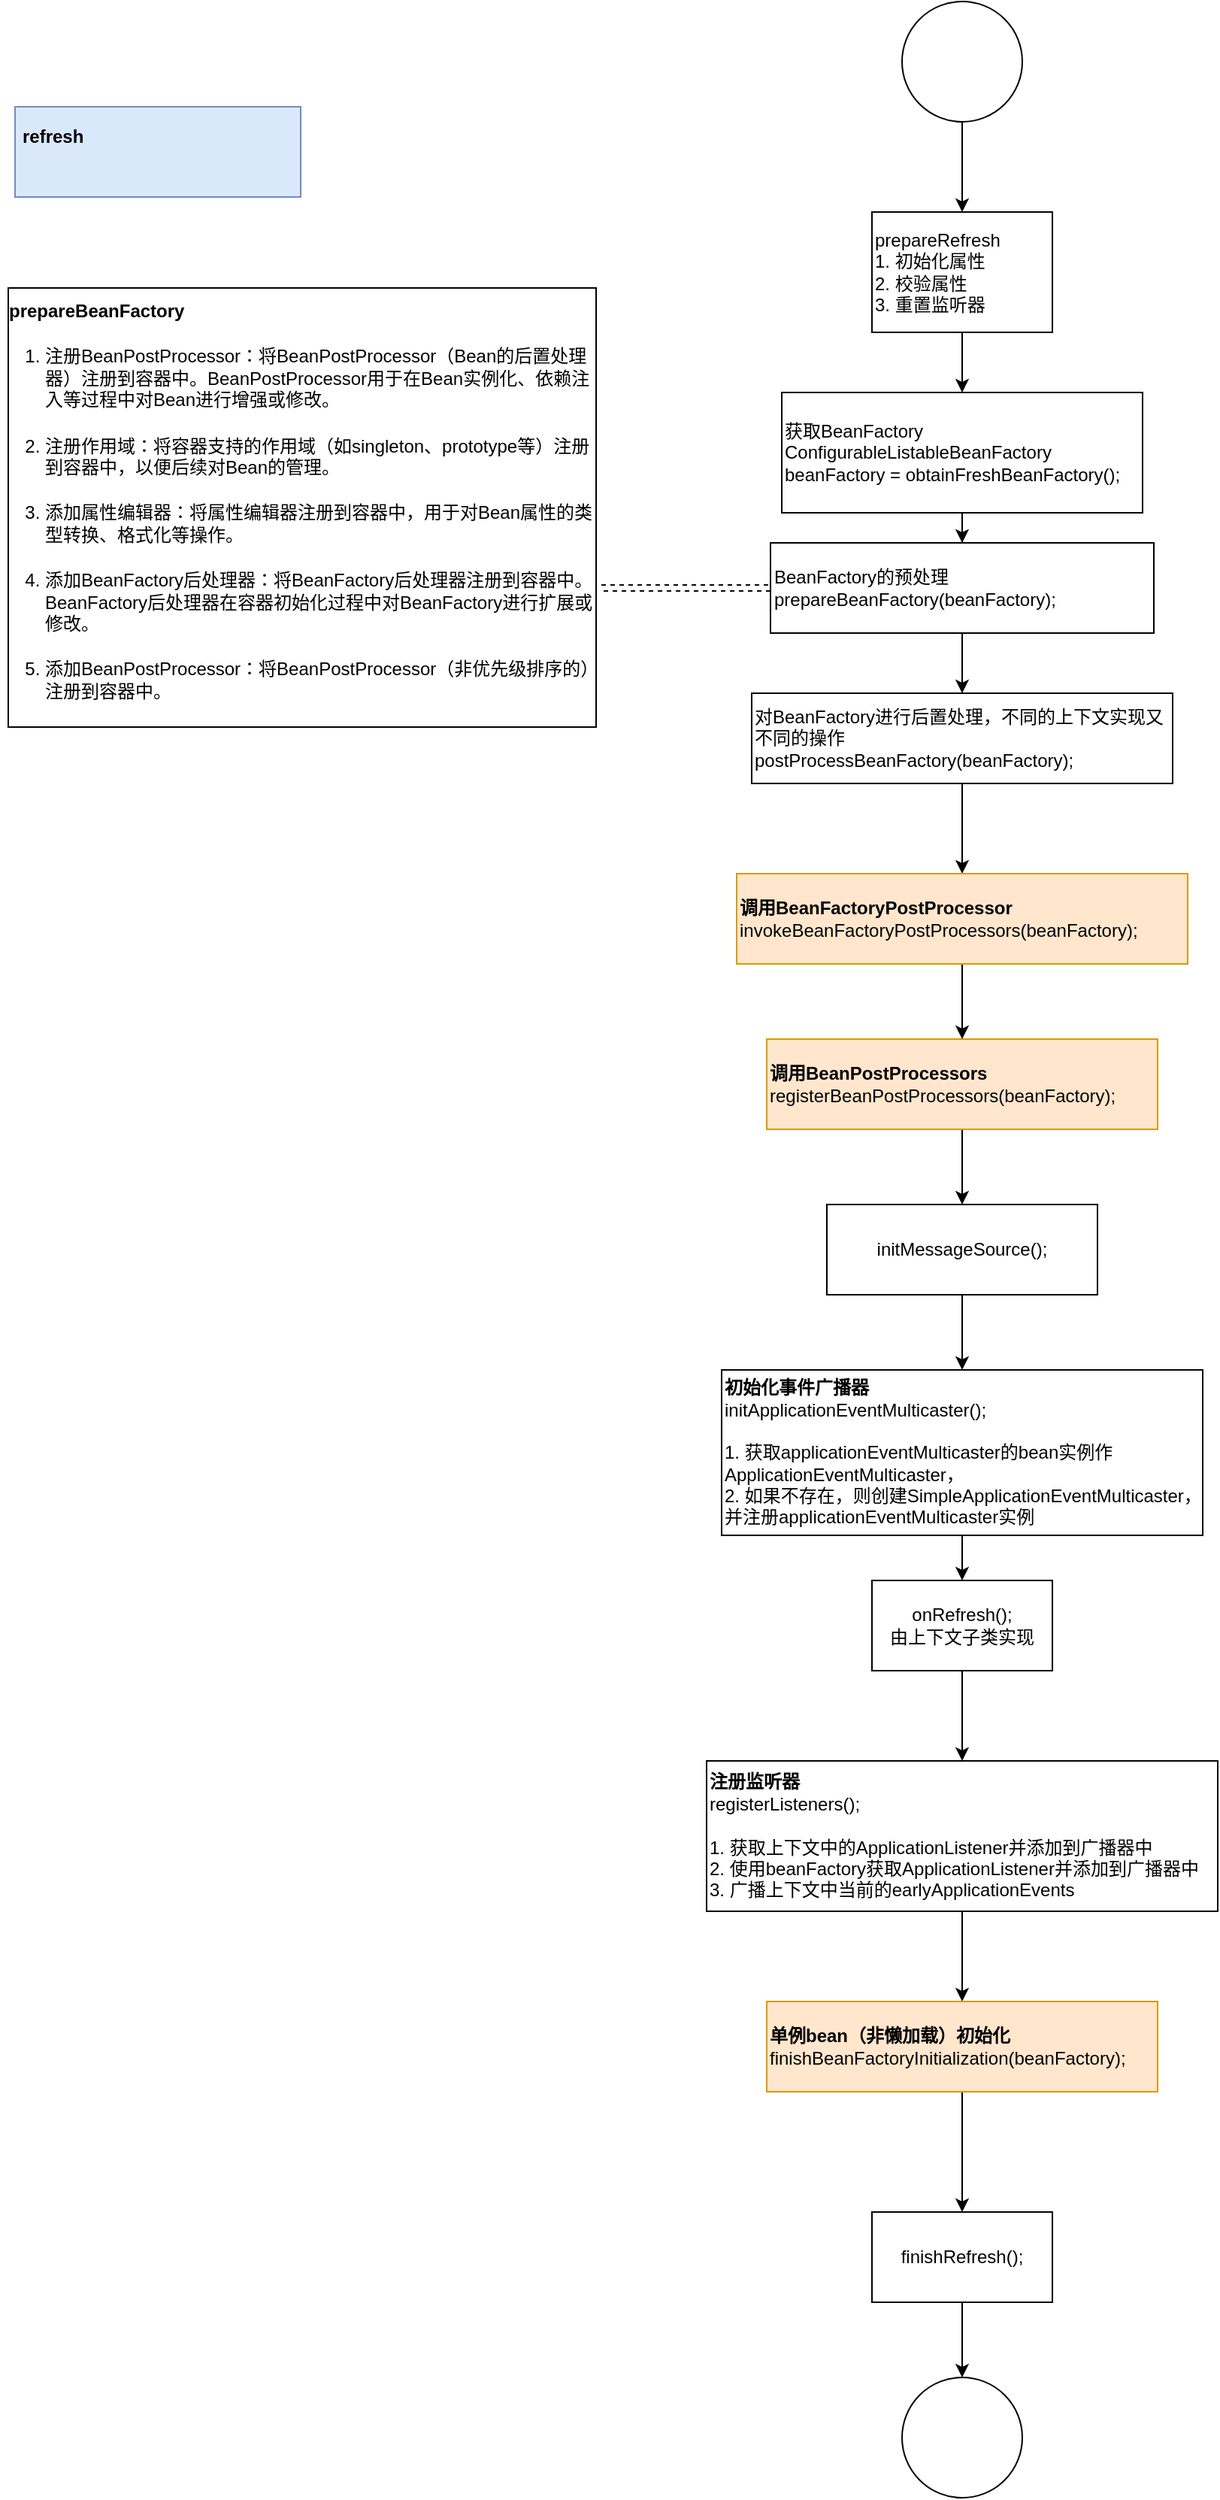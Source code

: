 <mxfile version="21.6.8" type="device" pages="4">
  <diagram name="refresh" id="2YBvvXClWsGukQMizWep">
    <mxGraphModel dx="1936" dy="1835" grid="1" gridSize="10" guides="1" tooltips="1" connect="1" arrows="1" fold="1" page="1" pageScale="1" pageWidth="850" pageHeight="1100" math="0" shadow="0">
      <root>
        <mxCell id="0" />
        <mxCell id="1" parent="0" />
        <mxCell id="5Fl0ixXMnf6xuumgKx5X-5" value="" style="edgeStyle=orthogonalEdgeStyle;rounded=0;orthogonalLoop=1;jettySize=auto;exitX=0.5;exitY=1;exitDx=0;exitDy=0;entryX=0.5;entryY=0;entryDx=0;entryDy=0;align=center;verticalAlign=middle;labelBorderColor=none;horizontal=1;html=1;fontStyle=0;fontSize=12;fontFamily=Helvetica;" parent="1" source="5Fl0ixXMnf6xuumgKx5X-1" target="5Fl0ixXMnf6xuumgKx5X-4" edge="1">
          <mxGeometry relative="1" as="geometry" />
        </mxCell>
        <mxCell id="5Fl0ixXMnf6xuumgKx5X-1" value="prepareRefresh&lt;br style=&quot;font-size: 12px;&quot;&gt;1. 初始化属性&lt;br style=&quot;border-color: var(--border-color); font-size: 12px;&quot;&gt;&lt;span style=&quot;border-color: var(--border-color); font-size: 12px;&quot;&gt;2. 校验属性&lt;/span&gt;&lt;br style=&quot;border-color: var(--border-color); font-size: 12px;&quot;&gt;&lt;span style=&quot;border-color: var(--border-color); font-size: 12px;&quot;&gt;3. 重置监听器&lt;/span&gt;" style="rounded=0;align=left;verticalAlign=middle;labelBorderColor=none;whiteSpace=wrap;horizontal=1;html=1;fontStyle=0;fontSize=12;fontFamily=Helvetica;" parent="1" vertex="1">
          <mxGeometry x="140" y="90" width="120" height="80" as="geometry" />
        </mxCell>
        <mxCell id="5Fl0ixXMnf6xuumgKx5X-2" value="refresh" style="text;strokeColor=#6c8ebf;fillColor=#dae8fc;spacing=5;spacingTop=-20;overflow=hidden;rounded=0;align=left;verticalAlign=middle;labelBorderColor=none;whiteSpace=wrap;horizontal=1;html=1;fontStyle=1;fontSize=12;fontFamily=Helvetica;" parent="1" vertex="1">
          <mxGeometry x="-430" y="20" width="190" height="60" as="geometry" />
        </mxCell>
        <mxCell id="5Fl0ixXMnf6xuumgKx5X-7" value="" style="edgeStyle=orthogonalEdgeStyle;rounded=0;orthogonalLoop=1;jettySize=auto;align=center;verticalAlign=middle;labelBorderColor=none;horizontal=1;html=1;fontStyle=0;fontSize=12;fontFamily=Helvetica;" parent="1" source="5Fl0ixXMnf6xuumgKx5X-4" target="5Fl0ixXMnf6xuumgKx5X-6" edge="1">
          <mxGeometry relative="1" as="geometry" />
        </mxCell>
        <mxCell id="5Fl0ixXMnf6xuumgKx5X-4" value="&lt;div style=&quot;font-size: 12px;&quot;&gt;&lt;span style=&quot;background-color: initial; font-size: 12px;&quot;&gt;获取BeanFactory&lt;/span&gt;&lt;/div&gt;ConfigurableListableBeanFactory beanFactory = obtainFreshBeanFactory();" style="rounded=0;align=left;verticalAlign=middle;labelBorderColor=none;whiteSpace=wrap;horizontal=1;html=1;fontStyle=0;fontSize=12;fontFamily=Helvetica;" parent="1" vertex="1">
          <mxGeometry x="80" y="210" width="240" height="80" as="geometry" />
        </mxCell>
        <mxCell id="5Fl0ixXMnf6xuumgKx5X-11" value="" style="edgeStyle=orthogonalEdgeStyle;rounded=0;orthogonalLoop=1;jettySize=auto;align=center;verticalAlign=middle;labelBorderColor=none;horizontal=1;html=1;fontStyle=0;fontSize=12;fontFamily=Helvetica;" parent="1" source="5Fl0ixXMnf6xuumgKx5X-6" target="5Fl0ixXMnf6xuumgKx5X-10" edge="1">
          <mxGeometry relative="1" as="geometry" />
        </mxCell>
        <mxCell id="5Fl0ixXMnf6xuumgKx5X-6" value="BeanFactory的预处理&lt;br style=&quot;font-size: 12px;&quot;&gt;prepareBeanFactory(beanFactory);" style="rounded=0;align=left;verticalAlign=middle;labelBorderColor=none;whiteSpace=wrap;horizontal=1;html=1;fontStyle=0;fontSize=12;fontFamily=Helvetica;" parent="1" vertex="1">
          <mxGeometry x="72.5" y="310" width="255" height="60" as="geometry" />
        </mxCell>
        <mxCell id="5Fl0ixXMnf6xuumgKx5X-13" value="" style="edgeStyle=orthogonalEdgeStyle;rounded=0;orthogonalLoop=1;jettySize=auto;align=center;verticalAlign=middle;labelBorderColor=none;horizontal=1;html=1;fontStyle=0;fontSize=12;entryX=0.5;entryY=0;entryDx=0;entryDy=0;fontFamily=Helvetica;" parent="1" source="5Fl0ixXMnf6xuumgKx5X-10" target="5Fl0ixXMnf6xuumgKx5X-65" edge="1">
          <mxGeometry relative="1" as="geometry">
            <mxPoint x="300" y="520" as="targetPoint" />
          </mxGeometry>
        </mxCell>
        <mxCell id="5Fl0ixXMnf6xuumgKx5X-10" value="对BeanFactory进行后置处理，不同的上下文实现又不同的操作&lt;br style=&quot;font-size: 12px;&quot;&gt;postProcessBeanFactory(beanFactory);" style="rounded=0;align=left;verticalAlign=middle;labelBorderColor=none;whiteSpace=wrap;horizontal=1;html=1;fontStyle=0;fontSize=12;fontFamily=Helvetica;" parent="1" vertex="1">
          <mxGeometry x="60" y="410" width="280" height="60" as="geometry" />
        </mxCell>
        <mxCell id="5Fl0ixXMnf6xuumgKx5X-19" value="" style="edgeStyle=orthogonalEdgeStyle;rounded=0;orthogonalLoop=1;jettySize=auto;align=center;verticalAlign=middle;labelBorderColor=none;horizontal=1;html=1;fontStyle=0;fontSize=12;fontFamily=Helvetica;" parent="1" source="5Fl0ixXMnf6xuumgKx5X-16" target="5Fl0ixXMnf6xuumgKx5X-18" edge="1">
          <mxGeometry relative="1" as="geometry" />
        </mxCell>
        <mxCell id="5Fl0ixXMnf6xuumgKx5X-16" value="initMessageSource();" style="rounded=0;align=center;verticalAlign=middle;labelBorderColor=none;whiteSpace=wrap;horizontal=1;html=1;fontStyle=0;fontSize=12;fontFamily=Helvetica;" parent="1" vertex="1">
          <mxGeometry x="110" y="750" width="180" height="60" as="geometry" />
        </mxCell>
        <mxCell id="5Fl0ixXMnf6xuumgKx5X-21" value="" style="edgeStyle=orthogonalEdgeStyle;rounded=0;orthogonalLoop=1;jettySize=auto;align=center;verticalAlign=middle;labelBorderColor=none;horizontal=1;html=1;fontStyle=0;fontSize=12;fontFamily=Helvetica;" parent="1" source="5Fl0ixXMnf6xuumgKx5X-18" target="5Fl0ixXMnf6xuumgKx5X-20" edge="1">
          <mxGeometry relative="1" as="geometry" />
        </mxCell>
        <mxCell id="5Fl0ixXMnf6xuumgKx5X-18" value="&lt;b&gt;初始化事件广播器&lt;br&gt;&lt;/b&gt;initApplicationEventMulticaster();&lt;br&gt;&lt;br&gt;1. 获取applicationEventMulticaster的bean实例作ApplicationEventMulticaster，&lt;br&gt;2. 如果不存在，则创建SimpleApplicationEventMulticaster，并注册applicationEventMulticaster实例" style="rounded=0;align=left;verticalAlign=middle;labelBorderColor=none;whiteSpace=wrap;horizontal=1;html=1;fontStyle=0;fontSize=12;fontFamily=Helvetica;" parent="1" vertex="1">
          <mxGeometry x="40" y="860" width="320" height="110" as="geometry" />
        </mxCell>
        <mxCell id="5Fl0ixXMnf6xuumgKx5X-23" value="" style="edgeStyle=orthogonalEdgeStyle;rounded=0;orthogonalLoop=1;jettySize=auto;align=center;verticalAlign=middle;labelBorderColor=none;horizontal=1;html=1;fontStyle=0;fontSize=12;fontFamily=Helvetica;" parent="1" source="5Fl0ixXMnf6xuumgKx5X-20" target="5Fl0ixXMnf6xuumgKx5X-22" edge="1">
          <mxGeometry relative="1" as="geometry" />
        </mxCell>
        <mxCell id="5Fl0ixXMnf6xuumgKx5X-20" value="onRefresh();&lt;br&gt;由上下文子类实现" style="rounded=0;align=center;verticalAlign=middle;labelBorderColor=none;whiteSpace=wrap;horizontal=1;html=1;fontStyle=0;fontSize=12;fontFamily=Helvetica;" parent="1" vertex="1">
          <mxGeometry x="140" y="1000" width="120" height="60" as="geometry" />
        </mxCell>
        <mxCell id="5Fl0ixXMnf6xuumgKx5X-25" value="" style="edgeStyle=orthogonalEdgeStyle;rounded=0;orthogonalLoop=1;jettySize=auto;align=center;verticalAlign=middle;labelBorderColor=none;horizontal=1;html=1;fontStyle=0;fontSize=12;fontFamily=Helvetica;" parent="1" source="5Fl0ixXMnf6xuumgKx5X-22" target="5Fl0ixXMnf6xuumgKx5X-24" edge="1">
          <mxGeometry relative="1" as="geometry" />
        </mxCell>
        <mxCell id="5Fl0ixXMnf6xuumgKx5X-22" value="&lt;b&gt;注册监听器&lt;br&gt;&lt;/b&gt;registerListeners();&lt;br&gt;&lt;br&gt;1. 获取上下文中的ApplicationListener并添加到广播器中&lt;br&gt;2. 使用beanFactory获取ApplicationListener并添加到广播器中&lt;br&gt;3. 广播上下文中当前的earlyApplicationEvents" style="rounded=0;align=left;verticalAlign=middle;labelBorderColor=none;whiteSpace=wrap;horizontal=1;html=1;fontStyle=0;fontSize=12;fontFamily=Helvetica;" parent="1" vertex="1">
          <mxGeometry x="30" y="1120" width="340" height="100" as="geometry" />
        </mxCell>
        <mxCell id="5Fl0ixXMnf6xuumgKx5X-27" value="" style="edgeStyle=orthogonalEdgeStyle;rounded=0;orthogonalLoop=1;jettySize=auto;align=center;verticalAlign=middle;labelBorderColor=none;horizontal=1;html=1;fontStyle=0;fontSize=12;fontFamily=Helvetica;" parent="1" source="5Fl0ixXMnf6xuumgKx5X-24" target="5Fl0ixXMnf6xuumgKx5X-26" edge="1">
          <mxGeometry relative="1" as="geometry" />
        </mxCell>
        <mxCell id="5Fl0ixXMnf6xuumgKx5X-24" value="&lt;b&gt;单例bean&lt;/b&gt;&lt;b style=&quot;border-color: var(--border-color);&quot;&gt;（非懒加载）&lt;/b&gt;&lt;b&gt;初始化&lt;/b&gt;&lt;br&gt;finishBeanFactoryInitialization(beanFactory);" style="rounded=0;align=left;verticalAlign=middle;labelBorderColor=none;whiteSpace=wrap;horizontal=1;html=1;fontStyle=0;fontSize=12;fontFamily=Helvetica;fillColor=#ffe6cc;strokeColor=#d79b00;" parent="1" vertex="1">
          <mxGeometry x="70" y="1280" width="260" height="60" as="geometry" />
        </mxCell>
        <mxCell id="szkKYnLJ9XMZpb7VB9a0-4" style="edgeStyle=orthogonalEdgeStyle;rounded=0;orthogonalLoop=1;jettySize=auto;html=1;exitX=0.5;exitY=1;exitDx=0;exitDy=0;entryX=0.5;entryY=0;entryDx=0;entryDy=0;" parent="1" source="5Fl0ixXMnf6xuumgKx5X-26" target="szkKYnLJ9XMZpb7VB9a0-3" edge="1">
          <mxGeometry relative="1" as="geometry" />
        </mxCell>
        <mxCell id="5Fl0ixXMnf6xuumgKx5X-26" value="finishRefresh();" style="rounded=0;align=center;verticalAlign=middle;labelBorderColor=none;whiteSpace=wrap;horizontal=1;html=1;fontStyle=0;fontSize=12;fontFamily=Helvetica;" parent="1" vertex="1">
          <mxGeometry x="140" y="1420" width="120" height="60" as="geometry" />
        </mxCell>
        <mxCell id="5Fl0ixXMnf6xuumgKx5X-39" style="edgeStyle=orthogonalEdgeStyle;rounded=0;orthogonalLoop=1;jettySize=auto;html=1;entryX=0;entryY=0.5;entryDx=0;entryDy=0;shape=link;dashed=1;fontFamily=Helvetica;fontSize=12;" parent="1" source="5Fl0ixXMnf6xuumgKx5X-38" target="5Fl0ixXMnf6xuumgKx5X-6" edge="1">
          <mxGeometry relative="1" as="geometry" />
        </mxCell>
        <mxCell id="5Fl0ixXMnf6xuumgKx5X-38" value="&lt;h1 style=&quot;font-size: 12px;&quot;&gt;prepareBeanFactory&lt;br style=&quot;font-size: 12px;&quot;&gt;&lt;/h1&gt;&lt;ol style=&quot;box-sizing: border-box; border-width: 0px; border-style: solid; border-color: rgb(229, 231, 235); --tw-border-spacing-x: 0; --tw-border-spacing-y: 0; --tw-translate-x: 0; --tw-translate-y: 0; --tw-rotate: 0; --tw-skew-x: 0; --tw-skew-y: 0; --tw-scale-x: 1; --tw-scale-y: 1; --tw-pan-x: ; --tw-pan-y: ; --tw-pinch-zoom: ; --tw-scroll-snap-strictness: proximity; --tw-gradient-from-position: ; --tw-gradient-via-position: ; --tw-gradient-to-position: ; --tw-ordinal: ; --tw-slashed-zero: ; --tw-numeric-figure: ; --tw-numeric-spacing: ; --tw-numeric-fraction: ; --tw-ring-inset: ; --tw-ring-offset-width: 0px; --tw-ring-offset-color: #fff; --tw-ring-color: rgb(59 130 246 / .5); --tw-ring-offset-shadow: 0 0 #0000; --tw-ring-shadow: 0 0 #0000; --tw-shadow: 0 0 #0000; --tw-shadow-colored: 0 0 #0000; --tw-blur: ; --tw-brightness: ; --tw-contrast: ; --tw-grayscale: ; --tw-hue-rotate: ; --tw-invert: ; --tw-saturate: ; --tw-sepia: ; --tw-drop-shadow: ; --tw-backdrop-blur: ; --tw-backdrop-brightness: ; --tw-backdrop-contrast: ; --tw-backdrop-grayscale: ; --tw-backdrop-hue-rotate: ; --tw-backdrop-invert: ; --tw-backdrop-opacity: ; --tw-backdrop-saturate: ; --tw-backdrop-sepia: ; list-style-position: initial; list-style-image: initial; margin: 0px 0px 16px; padding: 0px 0px 0px 2em; font-size: 12px;&quot;&gt;&lt;li style=&quot;box-sizing: border-box; border-width: 0px; border-style: solid; border-color: rgb(229, 231, 235); --tw-border-spacing-x: 0; --tw-border-spacing-y: 0; --tw-translate-x: 0; --tw-translate-y: 0; --tw-rotate: 0; --tw-skew-x: 0; --tw-skew-y: 0; --tw-scale-x: 1; --tw-scale-y: 1; --tw-pan-x: ; --tw-pan-y: ; --tw-pinch-zoom: ; --tw-scroll-snap-strictness: proximity; --tw-gradient-from-position: ; --tw-gradient-via-position: ; --tw-gradient-to-position: ; --tw-ordinal: ; --tw-slashed-zero: ; --tw-numeric-figure: ; --tw-numeric-spacing: ; --tw-numeric-fraction: ; --tw-ring-inset: ; --tw-ring-offset-width: 0px; --tw-ring-offset-color: #fff; --tw-ring-color: rgb(59 130 246 / .5); --tw-ring-offset-shadow: 0 0 #0000; --tw-ring-shadow: 0 0 #0000; --tw-shadow: 0 0 #0000; --tw-shadow-colored: 0 0 #0000; --tw-blur: ; --tw-brightness: ; --tw-contrast: ; --tw-grayscale: ; --tw-hue-rotate: ; --tw-invert: ; --tw-saturate: ; --tw-sepia: ; --tw-drop-shadow: ; --tw-backdrop-blur: ; --tw-backdrop-brightness: ; --tw-backdrop-contrast: ; --tw-backdrop-grayscale: ; --tw-backdrop-hue-rotate: ; --tw-backdrop-invert: ; --tw-backdrop-opacity: ; --tw-backdrop-saturate: ; --tw-backdrop-sepia: ; font-size: 12px;&quot;&gt;&lt;p style=&quot;box-sizing: border-box; border-width: 0px; border-style: solid; border-color: rgb(229, 231, 235); --tw-border-spacing-x: 0; --tw-border-spacing-y: 0; --tw-translate-x: 0; --tw-translate-y: 0; --tw-rotate: 0; --tw-skew-x: 0; --tw-skew-y: 0; --tw-scale-x: 1; --tw-scale-y: 1; --tw-pan-x: ; --tw-pan-y: ; --tw-pinch-zoom: ; --tw-scroll-snap-strictness: proximity; --tw-gradient-from-position: ; --tw-gradient-via-position: ; --tw-gradient-to-position: ; --tw-ordinal: ; --tw-slashed-zero: ; --tw-numeric-figure: ; --tw-numeric-spacing: ; --tw-numeric-fraction: ; --tw-ring-inset: ; --tw-ring-offset-width: 0px; --tw-ring-offset-color: #fff; --tw-ring-color: rgb(59 130 246 / .5); --tw-ring-offset-shadow: 0 0 #0000; --tw-ring-shadow: 0 0 #0000; --tw-shadow: 0 0 #0000; --tw-shadow-colored: 0 0 #0000; --tw-blur: ; --tw-brightness: ; --tw-contrast: ; --tw-grayscale: ; --tw-hue-rotate: ; --tw-invert: ; --tw-saturate: ; --tw-sepia: ; --tw-drop-shadow: ; --tw-backdrop-blur: ; --tw-backdrop-brightness: ; --tw-backdrop-contrast: ; --tw-backdrop-grayscale: ; --tw-backdrop-hue-rotate: ; --tw-backdrop-invert: ; --tw-backdrop-opacity: ; --tw-backdrop-saturate: ; --tw-backdrop-sepia: ; margin: 16px 0px; font-size: 12px;&quot;&gt;注册BeanPostProcessor：将BeanPostProcessor（Bean的后置处理器）注册到容器中。BeanPostProcessor用于在Bean实例化、依赖注入等过程中对Bean进行增强或修改。&lt;/p&gt;&lt;/li&gt;&lt;li style=&quot;box-sizing: border-box; border-width: 0px; border-style: solid; border-color: rgb(229, 231, 235); --tw-border-spacing-x: 0; --tw-border-spacing-y: 0; --tw-translate-x: 0; --tw-translate-y: 0; --tw-rotate: 0; --tw-skew-x: 0; --tw-skew-y: 0; --tw-scale-x: 1; --tw-scale-y: 1; --tw-pan-x: ; --tw-pan-y: ; --tw-pinch-zoom: ; --tw-scroll-snap-strictness: proximity; --tw-gradient-from-position: ; --tw-gradient-via-position: ; --tw-gradient-to-position: ; --tw-ordinal: ; --tw-slashed-zero: ; --tw-numeric-figure: ; --tw-numeric-spacing: ; --tw-numeric-fraction: ; --tw-ring-inset: ; --tw-ring-offset-width: 0px; --tw-ring-offset-color: #fff; --tw-ring-color: rgb(59 130 246 / .5); --tw-ring-offset-shadow: 0 0 #0000; --tw-ring-shadow: 0 0 #0000; --tw-shadow: 0 0 #0000; --tw-shadow-colored: 0 0 #0000; --tw-blur: ; --tw-brightness: ; --tw-contrast: ; --tw-grayscale: ; --tw-hue-rotate: ; --tw-invert: ; --tw-saturate: ; --tw-sepia: ; --tw-drop-shadow: ; --tw-backdrop-blur: ; --tw-backdrop-brightness: ; --tw-backdrop-contrast: ; --tw-backdrop-grayscale: ; --tw-backdrop-hue-rotate: ; --tw-backdrop-invert: ; --tw-backdrop-opacity: ; --tw-backdrop-saturate: ; --tw-backdrop-sepia: ; margin-top: 0.25em; font-size: 12px;&quot;&gt;&lt;p style=&quot;box-sizing: border-box; border-width: 0px; border-style: solid; border-color: rgb(229, 231, 235); --tw-border-spacing-x: 0; --tw-border-spacing-y: 0; --tw-translate-x: 0; --tw-translate-y: 0; --tw-rotate: 0; --tw-skew-x: 0; --tw-skew-y: 0; --tw-scale-x: 1; --tw-scale-y: 1; --tw-pan-x: ; --tw-pan-y: ; --tw-pinch-zoom: ; --tw-scroll-snap-strictness: proximity; --tw-gradient-from-position: ; --tw-gradient-via-position: ; --tw-gradient-to-position: ; --tw-ordinal: ; --tw-slashed-zero: ; --tw-numeric-figure: ; --tw-numeric-spacing: ; --tw-numeric-fraction: ; --tw-ring-inset: ; --tw-ring-offset-width: 0px; --tw-ring-offset-color: #fff; --tw-ring-color: rgb(59 130 246 / .5); --tw-ring-offset-shadow: 0 0 #0000; --tw-ring-shadow: 0 0 #0000; --tw-shadow: 0 0 #0000; --tw-shadow-colored: 0 0 #0000; --tw-blur: ; --tw-brightness: ; --tw-contrast: ; --tw-grayscale: ; --tw-hue-rotate: ; --tw-invert: ; --tw-saturate: ; --tw-sepia: ; --tw-drop-shadow: ; --tw-backdrop-blur: ; --tw-backdrop-brightness: ; --tw-backdrop-contrast: ; --tw-backdrop-grayscale: ; --tw-backdrop-hue-rotate: ; --tw-backdrop-invert: ; --tw-backdrop-opacity: ; --tw-backdrop-saturate: ; --tw-backdrop-sepia: ; margin: 16px 0px; font-size: 12px;&quot;&gt;注册作用域：将容器支持的作用域（如singleton、prototype等）注册到容器中，以便后续对Bean的管理。&lt;/p&gt;&lt;/li&gt;&lt;li style=&quot;box-sizing: border-box; border-width: 0px; border-style: solid; border-color: rgb(229, 231, 235); --tw-border-spacing-x: 0; --tw-border-spacing-y: 0; --tw-translate-x: 0; --tw-translate-y: 0; --tw-rotate: 0; --tw-skew-x: 0; --tw-skew-y: 0; --tw-scale-x: 1; --tw-scale-y: 1; --tw-pan-x: ; --tw-pan-y: ; --tw-pinch-zoom: ; --tw-scroll-snap-strictness: proximity; --tw-gradient-from-position: ; --tw-gradient-via-position: ; --tw-gradient-to-position: ; --tw-ordinal: ; --tw-slashed-zero: ; --tw-numeric-figure: ; --tw-numeric-spacing: ; --tw-numeric-fraction: ; --tw-ring-inset: ; --tw-ring-offset-width: 0px; --tw-ring-offset-color: #fff; --tw-ring-color: rgb(59 130 246 / .5); --tw-ring-offset-shadow: 0 0 #0000; --tw-ring-shadow: 0 0 #0000; --tw-shadow: 0 0 #0000; --tw-shadow-colored: 0 0 #0000; --tw-blur: ; --tw-brightness: ; --tw-contrast: ; --tw-grayscale: ; --tw-hue-rotate: ; --tw-invert: ; --tw-saturate: ; --tw-sepia: ; --tw-drop-shadow: ; --tw-backdrop-blur: ; --tw-backdrop-brightness: ; --tw-backdrop-contrast: ; --tw-backdrop-grayscale: ; --tw-backdrop-hue-rotate: ; --tw-backdrop-invert: ; --tw-backdrop-opacity: ; --tw-backdrop-saturate: ; --tw-backdrop-sepia: ; margin-top: 0.25em; font-size: 12px;&quot;&gt;&lt;p style=&quot;box-sizing: border-box; border-width: 0px; border-style: solid; border-color: rgb(229, 231, 235); --tw-border-spacing-x: 0; --tw-border-spacing-y: 0; --tw-translate-x: 0; --tw-translate-y: 0; --tw-rotate: 0; --tw-skew-x: 0; --tw-skew-y: 0; --tw-scale-x: 1; --tw-scale-y: 1; --tw-pan-x: ; --tw-pan-y: ; --tw-pinch-zoom: ; --tw-scroll-snap-strictness: proximity; --tw-gradient-from-position: ; --tw-gradient-via-position: ; --tw-gradient-to-position: ; --tw-ordinal: ; --tw-slashed-zero: ; --tw-numeric-figure: ; --tw-numeric-spacing: ; --tw-numeric-fraction: ; --tw-ring-inset: ; --tw-ring-offset-width: 0px; --tw-ring-offset-color: #fff; --tw-ring-color: rgb(59 130 246 / .5); --tw-ring-offset-shadow: 0 0 #0000; --tw-ring-shadow: 0 0 #0000; --tw-shadow: 0 0 #0000; --tw-shadow-colored: 0 0 #0000; --tw-blur: ; --tw-brightness: ; --tw-contrast: ; --tw-grayscale: ; --tw-hue-rotate: ; --tw-invert: ; --tw-saturate: ; --tw-sepia: ; --tw-drop-shadow: ; --tw-backdrop-blur: ; --tw-backdrop-brightness: ; --tw-backdrop-contrast: ; --tw-backdrop-grayscale: ; --tw-backdrop-hue-rotate: ; --tw-backdrop-invert: ; --tw-backdrop-opacity: ; --tw-backdrop-saturate: ; --tw-backdrop-sepia: ; margin: 16px 0px; font-size: 12px;&quot;&gt;添加属性编辑器：将属性编辑器注册到容器中，用于对Bean属性的类型转换、格式化等操作。&lt;/p&gt;&lt;/li&gt;&lt;li style=&quot;box-sizing: border-box; border-width: 0px; border-style: solid; border-color: rgb(229, 231, 235); --tw-border-spacing-x: 0; --tw-border-spacing-y: 0; --tw-translate-x: 0; --tw-translate-y: 0; --tw-rotate: 0; --tw-skew-x: 0; --tw-skew-y: 0; --tw-scale-x: 1; --tw-scale-y: 1; --tw-pan-x: ; --tw-pan-y: ; --tw-pinch-zoom: ; --tw-scroll-snap-strictness: proximity; --tw-gradient-from-position: ; --tw-gradient-via-position: ; --tw-gradient-to-position: ; --tw-ordinal: ; --tw-slashed-zero: ; --tw-numeric-figure: ; --tw-numeric-spacing: ; --tw-numeric-fraction: ; --tw-ring-inset: ; --tw-ring-offset-width: 0px; --tw-ring-offset-color: #fff; --tw-ring-color: rgb(59 130 246 / .5); --tw-ring-offset-shadow: 0 0 #0000; --tw-ring-shadow: 0 0 #0000; --tw-shadow: 0 0 #0000; --tw-shadow-colored: 0 0 #0000; --tw-blur: ; --tw-brightness: ; --tw-contrast: ; --tw-grayscale: ; --tw-hue-rotate: ; --tw-invert: ; --tw-saturate: ; --tw-sepia: ; --tw-drop-shadow: ; --tw-backdrop-blur: ; --tw-backdrop-brightness: ; --tw-backdrop-contrast: ; --tw-backdrop-grayscale: ; --tw-backdrop-hue-rotate: ; --tw-backdrop-invert: ; --tw-backdrop-opacity: ; --tw-backdrop-saturate: ; --tw-backdrop-sepia: ; margin-top: 0.25em; font-size: 12px;&quot;&gt;&lt;p style=&quot;box-sizing: border-box; border-width: 0px; border-style: solid; border-color: rgb(229, 231, 235); --tw-border-spacing-x: 0; --tw-border-spacing-y: 0; --tw-translate-x: 0; --tw-translate-y: 0; --tw-rotate: 0; --tw-skew-x: 0; --tw-skew-y: 0; --tw-scale-x: 1; --tw-scale-y: 1; --tw-pan-x: ; --tw-pan-y: ; --tw-pinch-zoom: ; --tw-scroll-snap-strictness: proximity; --tw-gradient-from-position: ; --tw-gradient-via-position: ; --tw-gradient-to-position: ; --tw-ordinal: ; --tw-slashed-zero: ; --tw-numeric-figure: ; --tw-numeric-spacing: ; --tw-numeric-fraction: ; --tw-ring-inset: ; --tw-ring-offset-width: 0px; --tw-ring-offset-color: #fff; --tw-ring-color: rgb(59 130 246 / .5); --tw-ring-offset-shadow: 0 0 #0000; --tw-ring-shadow: 0 0 #0000; --tw-shadow: 0 0 #0000; --tw-shadow-colored: 0 0 #0000; --tw-blur: ; --tw-brightness: ; --tw-contrast: ; --tw-grayscale: ; --tw-hue-rotate: ; --tw-invert: ; --tw-saturate: ; --tw-sepia: ; --tw-drop-shadow: ; --tw-backdrop-blur: ; --tw-backdrop-brightness: ; --tw-backdrop-contrast: ; --tw-backdrop-grayscale: ; --tw-backdrop-hue-rotate: ; --tw-backdrop-invert: ; --tw-backdrop-opacity: ; --tw-backdrop-saturate: ; --tw-backdrop-sepia: ; margin: 16px 0px; font-size: 12px;&quot;&gt;添加BeanFactory后处理器：将BeanFactory后处理器注册到容器中。BeanFactory后处理器在容器初始化过程中对BeanFactory进行扩展或修改。&lt;/p&gt;&lt;/li&gt;&lt;li style=&quot;box-sizing: border-box; border-width: 0px; border-style: solid; border-color: rgb(229, 231, 235); --tw-border-spacing-x: 0; --tw-border-spacing-y: 0; --tw-translate-x: 0; --tw-translate-y: 0; --tw-rotate: 0; --tw-skew-x: 0; --tw-skew-y: 0; --tw-scale-x: 1; --tw-scale-y: 1; --tw-pan-x: ; --tw-pan-y: ; --tw-pinch-zoom: ; --tw-scroll-snap-strictness: proximity; --tw-gradient-from-position: ; --tw-gradient-via-position: ; --tw-gradient-to-position: ; --tw-ordinal: ; --tw-slashed-zero: ; --tw-numeric-figure: ; --tw-numeric-spacing: ; --tw-numeric-fraction: ; --tw-ring-inset: ; --tw-ring-offset-width: 0px; --tw-ring-offset-color: #fff; --tw-ring-color: rgb(59 130 246 / .5); --tw-ring-offset-shadow: 0 0 #0000; --tw-ring-shadow: 0 0 #0000; --tw-shadow: 0 0 #0000; --tw-shadow-colored: 0 0 #0000; --tw-blur: ; --tw-brightness: ; --tw-contrast: ; --tw-grayscale: ; --tw-hue-rotate: ; --tw-invert: ; --tw-saturate: ; --tw-sepia: ; --tw-drop-shadow: ; --tw-backdrop-blur: ; --tw-backdrop-brightness: ; --tw-backdrop-contrast: ; --tw-backdrop-grayscale: ; --tw-backdrop-hue-rotate: ; --tw-backdrop-invert: ; --tw-backdrop-opacity: ; --tw-backdrop-saturate: ; --tw-backdrop-sepia: ; margin-top: 0.25em; font-size: 12px;&quot;&gt;&lt;p style=&quot;box-sizing: border-box; border-width: 0px; border-style: solid; border-color: rgb(229, 231, 235); --tw-border-spacing-x: 0; --tw-border-spacing-y: 0; --tw-translate-x: 0; --tw-translate-y: 0; --tw-rotate: 0; --tw-skew-x: 0; --tw-skew-y: 0; --tw-scale-x: 1; --tw-scale-y: 1; --tw-pan-x: ; --tw-pan-y: ; --tw-pinch-zoom: ; --tw-scroll-snap-strictness: proximity; --tw-gradient-from-position: ; --tw-gradient-via-position: ; --tw-gradient-to-position: ; --tw-ordinal: ; --tw-slashed-zero: ; --tw-numeric-figure: ; --tw-numeric-spacing: ; --tw-numeric-fraction: ; --tw-ring-inset: ; --tw-ring-offset-width: 0px; --tw-ring-offset-color: #fff; --tw-ring-color: rgb(59 130 246 / .5); --tw-ring-offset-shadow: 0 0 #0000; --tw-ring-shadow: 0 0 #0000; --tw-shadow: 0 0 #0000; --tw-shadow-colored: 0 0 #0000; --tw-blur: ; --tw-brightness: ; --tw-contrast: ; --tw-grayscale: ; --tw-hue-rotate: ; --tw-invert: ; --tw-saturate: ; --tw-sepia: ; --tw-drop-shadow: ; --tw-backdrop-blur: ; --tw-backdrop-brightness: ; --tw-backdrop-contrast: ; --tw-backdrop-grayscale: ; --tw-backdrop-hue-rotate: ; --tw-backdrop-invert: ; --tw-backdrop-opacity: ; --tw-backdrop-saturate: ; --tw-backdrop-sepia: ; margin: 16px 0px; font-size: 12px;&quot;&gt;添加BeanPostProcessor：将BeanPostProcessor（非优先级排序的）注册到容器中。&lt;/p&gt;&lt;/li&gt;&lt;/ol&gt;" style="text;html=1;strokeColor=none;fillColor=none;spacing=5;spacingTop=-20;whiteSpace=wrap;overflow=hidden;rounded=0;labelBorderColor=default;fontFamily=Helvetica;fontSize=12;" parent="1" vertex="1">
          <mxGeometry x="-440" y="150" width="400" height="380" as="geometry" />
        </mxCell>
        <mxCell id="n86ZE6HXSng_zqzrLjW--1" style="edgeStyle=orthogonalEdgeStyle;rounded=0;orthogonalLoop=1;jettySize=auto;html=1;exitX=0.5;exitY=1;exitDx=0;exitDy=0;entryX=0.5;entryY=0;entryDx=0;entryDy=0;fontFamily=Helvetica;fontSize=12;" parent="1" source="5Fl0ixXMnf6xuumgKx5X-54" target="5Fl0ixXMnf6xuumgKx5X-16" edge="1">
          <mxGeometry relative="1" as="geometry" />
        </mxCell>
        <mxCell id="5Fl0ixXMnf6xuumgKx5X-54" value="调用BeanPostProcessors&lt;br&gt;&lt;span style=&quot;font-weight: normal;&quot;&gt;registerBeanPostProcessors(beanFactory);&lt;/span&gt;" style="whiteSpace=wrap;html=1;align=left;fontStyle=1;startSize=40;fontFamily=Helvetica;fontSize=12;fillColor=#ffe6cc;strokeColor=#d79b00;" parent="1" vertex="1">
          <mxGeometry x="70" y="640" width="260" height="60" as="geometry" />
        </mxCell>
        <mxCell id="5Fl0ixXMnf6xuumgKx5X-66" style="edgeStyle=orthogonalEdgeStyle;rounded=0;orthogonalLoop=1;jettySize=auto;html=1;exitX=0.5;exitY=1;exitDx=0;exitDy=0;entryX=0.5;entryY=0;entryDx=0;entryDy=0;fontFamily=Helvetica;fontSize=12;" parent="1" source="5Fl0ixXMnf6xuumgKx5X-65" target="5Fl0ixXMnf6xuumgKx5X-54" edge="1">
          <mxGeometry relative="1" as="geometry" />
        </mxCell>
        <mxCell id="5Fl0ixXMnf6xuumgKx5X-65" value="&lt;b&gt;调用BeanFactoryPostProcessor&lt;/b&gt;&lt;br style=&quot;border-color: var(--border-color); padding: 0px; margin: 0px; font-size: 12px;&quot;&gt;&lt;span style=&quot;font-size: 12px;&quot;&gt;invokeBeanFactoryPostProcessors(beanFactory);&lt;/span&gt;" style="rounded=0;whiteSpace=wrap;html=1;align=left;fontFamily=Helvetica;fontSize=12;fillColor=#ffe6cc;strokeColor=#d79b00;" parent="1" vertex="1">
          <mxGeometry x="50" y="530" width="300" height="60" as="geometry" />
        </mxCell>
        <mxCell id="szkKYnLJ9XMZpb7VB9a0-2" style="edgeStyle=orthogonalEdgeStyle;rounded=0;orthogonalLoop=1;jettySize=auto;html=1;exitX=0.5;exitY=1;exitDx=0;exitDy=0;entryX=0.5;entryY=0;entryDx=0;entryDy=0;" parent="1" source="szkKYnLJ9XMZpb7VB9a0-1" target="5Fl0ixXMnf6xuumgKx5X-1" edge="1">
          <mxGeometry relative="1" as="geometry" />
        </mxCell>
        <mxCell id="szkKYnLJ9XMZpb7VB9a0-1" value="" style="ellipse;whiteSpace=wrap;html=1;aspect=fixed;" parent="1" vertex="1">
          <mxGeometry x="160" y="-50" width="80" height="80" as="geometry" />
        </mxCell>
        <mxCell id="szkKYnLJ9XMZpb7VB9a0-3" value="" style="ellipse;whiteSpace=wrap;html=1;aspect=fixed;" parent="1" vertex="1">
          <mxGeometry x="160" y="1530" width="80" height="80" as="geometry" />
        </mxCell>
      </root>
    </mxGraphModel>
  </diagram>
  <diagram id="mvNkMIunwCuWgtu06opT" name="调用BeanFactoryPostProcessor">
    <mxGraphModel dx="2198" dy="884" grid="1" gridSize="10" guides="1" tooltips="1" connect="1" arrows="1" fold="1" page="1" pageScale="1" pageWidth="827" pageHeight="1169" math="0" shadow="0">
      <root>
        <mxCell id="0" />
        <mxCell id="1" parent="0" />
        <mxCell id="SY07guKl_aaeWTqsMKKJ-1" value="&lt;br&gt;PostProcessorRegistrationDelegate.invokeBeanFactoryPostProcessors(beanFactory, getBeanFactoryPostProcessors());方法用于调用beanFactoryPostProcessor&lt;br&gt;&lt;br&gt;getBeanFactoryPostProcessors 用于获取添加的beanFactoryPostProcessor" style="text;html=1;strokeColor=none;fillColor=none;align=left;verticalAlign=middle;whiteSpace=wrap;rounded=0;" vertex="1" parent="1">
          <mxGeometry x="480" y="170" width="480" height="90" as="geometry" />
        </mxCell>
        <mxCell id="YVl-yvEkuKDFXiHQasVm-13" value="" style="edgeStyle=orthogonalEdgeStyle;rounded=0;orthogonalLoop=1;jettySize=auto;html=1;" edge="1" parent="1" source="JZGpdKMF-wlUvVd7sNQs-1" target="YVl-yvEkuKDFXiHQasVm-12">
          <mxGeometry relative="1" as="geometry" />
        </mxCell>
        <mxCell id="YVl-yvEkuKDFXiHQasVm-44" value="是" style="edgeLabel;html=1;align=center;verticalAlign=middle;resizable=0;points=[];" vertex="1" connectable="0" parent="YVl-yvEkuKDFXiHQasVm-13">
          <mxGeometry x="-0.248" relative="1" as="geometry">
            <mxPoint as="offset" />
          </mxGeometry>
        </mxCell>
        <mxCell id="YVl-yvEkuKDFXiHQasVm-46" value="" style="edgeStyle=orthogonalEdgeStyle;rounded=0;orthogonalLoop=1;jettySize=auto;html=1;" edge="1" parent="1" source="JZGpdKMF-wlUvVd7sNQs-1" target="YVl-yvEkuKDFXiHQasVm-45">
          <mxGeometry relative="1" as="geometry" />
        </mxCell>
        <mxCell id="YVl-yvEkuKDFXiHQasVm-47" value="否" style="edgeLabel;html=1;align=center;verticalAlign=middle;resizable=0;points=[];" vertex="1" connectable="0" parent="YVl-yvEkuKDFXiHQasVm-46">
          <mxGeometry x="-0.221" relative="1" as="geometry">
            <mxPoint as="offset" />
          </mxGeometry>
        </mxCell>
        <mxCell id="JZGpdKMF-wlUvVd7sNQs-1" value="beanFactory是否为BeanDefinitionRegistry" style="rhombus;whiteSpace=wrap;html=1;" vertex="1" parent="1">
          <mxGeometry x="180" y="270" width="180" height="80" as="geometry" />
        </mxCell>
        <mxCell id="YVl-yvEkuKDFXiHQasVm-14" value="" style="edgeStyle=orthogonalEdgeStyle;rounded=0;orthogonalLoop=1;jettySize=auto;html=1;entryX=0.5;entryY=0;entryDx=0;entryDy=0;" edge="1" parent="1" source="YVl-yvEkuKDFXiHQasVm-12" target="jjko9L76K9NuzQxORz1e-1">
          <mxGeometry relative="1" as="geometry">
            <mxPoint x="270" y="410" as="targetPoint" />
          </mxGeometry>
        </mxCell>
        <mxCell id="YVl-yvEkuKDFXiHQasVm-12" value="创建两个集合用于beanFactoryPostProcessors分类" style="whiteSpace=wrap;html=1;" vertex="1" parent="1">
          <mxGeometry x="160" y="400" width="220" height="60" as="geometry" />
        </mxCell>
        <mxCell id="YVl-yvEkuKDFXiHQasVm-20" value="" style="edgeStyle=orthogonalEdgeStyle;rounded=0;orthogonalLoop=1;jettySize=auto;html=1;" edge="1" parent="1" source="YVl-yvEkuKDFXiHQasVm-15" target="YVl-yvEkuKDFXiHQasVm-19">
          <mxGeometry relative="1" as="geometry" />
        </mxCell>
        <mxCell id="YVl-yvEkuKDFXiHQasVm-15" value="1. 通过beanFactory获取BeanDefinitionRegistryPostProcessor.class的beanName&lt;br&gt;2. 过滤出PriorityOrdered的实现&lt;br&gt;3. 调用postProcessBeanDefinitionRegistry进行处理&lt;br&gt;4. 继续分类，添加到BeanDefinitionRegistryPostProcessor集合中" style="whiteSpace=wrap;html=1;align=left;" vertex="1" parent="1">
          <mxGeometry x="90" y="760" width="360" height="80" as="geometry" />
        </mxCell>
        <mxCell id="YVl-yvEkuKDFXiHQasVm-34" value="" style="edgeStyle=orthogonalEdgeStyle;rounded=0;orthogonalLoop=1;jettySize=auto;html=1;" edge="1" parent="1" source="YVl-yvEkuKDFXiHQasVm-19" target="YVl-yvEkuKDFXiHQasVm-33">
          <mxGeometry relative="1" as="geometry" />
        </mxCell>
        <mxCell id="YVl-yvEkuKDFXiHQasVm-19" value="1. 通过beanFactory获取BeanDefinitionRegistryPostProcessor.class的beanName&lt;br&gt;2. 过滤出Ordered的实现，剔除已经处理的PriorityOrdered的实现&lt;br style=&quot;border-color: var(--border-color);&quot;&gt;3. 调用postProcessBeanDefinitionRegistry进行处理&lt;br&gt;4. 继续分类，添加到BeanDefinitionRegistryPostProcessor集合中&lt;br&gt;" style="whiteSpace=wrap;html=1;align=left;" vertex="1" parent="1">
          <mxGeometry x="80" y="890" width="380" height="80" as="geometry" />
        </mxCell>
        <mxCell id="jjko9L76K9NuzQxORz1e-17" style="edgeStyle=orthogonalEdgeStyle;rounded=0;orthogonalLoop=1;jettySize=auto;html=1;exitX=0;exitY=0.5;exitDx=0;exitDy=0;entryX=0;entryY=0.5;entryDx=0;entryDy=0;" edge="1" parent="1" source="YVl-yvEkuKDFXiHQasVm-23" target="YVl-yvEkuKDFXiHQasVm-33">
          <mxGeometry relative="1" as="geometry">
            <Array as="points">
              <mxPoint x="80" y="1150" />
              <mxPoint x="80" y="1040" />
            </Array>
          </mxGeometry>
        </mxCell>
        <mxCell id="YVl-yvEkuKDFXiHQasVm-23" value="1. 通过beanFactory获取BeanDefinitionRegistryPostProcessor.class的beanName&lt;br&gt;2. 剔除已经处理的beanName&lt;br style=&quot;border-color: var(--border-color);&quot;&gt;3. 调用postProcessBeanDefinitionRegistry进行处理&lt;br&gt;4. 继续分类，添加到BeanDefinitionRegistryPostProcessor集合中" style="whiteSpace=wrap;html=1;align=left;" vertex="1" parent="1">
          <mxGeometry x="420" y="1110" width="380" height="80" as="geometry" />
        </mxCell>
        <mxCell id="YVl-yvEkuKDFXiHQasVm-35" value="" style="edgeStyle=orthogonalEdgeStyle;rounded=0;orthogonalLoop=1;jettySize=auto;html=1;" edge="1" parent="1" source="YVl-yvEkuKDFXiHQasVm-33" target="YVl-yvEkuKDFXiHQasVm-23">
          <mxGeometry relative="1" as="geometry" />
        </mxCell>
        <mxCell id="YVl-yvEkuKDFXiHQasVm-36" value="是" style="edgeLabel;html=1;align=center;verticalAlign=middle;resizable=0;points=[];" vertex="1" connectable="0" parent="YVl-yvEkuKDFXiHQasVm-35">
          <mxGeometry x="-0.18" y="-1" relative="1" as="geometry">
            <mxPoint as="offset" />
          </mxGeometry>
        </mxCell>
        <mxCell id="YVl-yvEkuKDFXiHQasVm-40" value="" style="edgeStyle=orthogonalEdgeStyle;rounded=0;orthogonalLoop=1;jettySize=auto;html=1;" edge="1" parent="1" source="YVl-yvEkuKDFXiHQasVm-33" target="YVl-yvEkuKDFXiHQasVm-39">
          <mxGeometry relative="1" as="geometry" />
        </mxCell>
        <mxCell id="YVl-yvEkuKDFXiHQasVm-41" value="否" style="edgeLabel;html=1;align=center;verticalAlign=middle;resizable=0;points=[];" vertex="1" connectable="0" parent="YVl-yvEkuKDFXiHQasVm-40">
          <mxGeometry x="-0.211" relative="1" as="geometry">
            <mxPoint as="offset" />
          </mxGeometry>
        </mxCell>
        <mxCell id="YVl-yvEkuKDFXiHQasVm-33" value="循环检测是否还有未处理的&lt;br&gt;BeanDefinitionRegistryPostProcessor" style="rhombus;whiteSpace=wrap;html=1;align=center;" vertex="1" parent="1">
          <mxGeometry x="140" y="1000" width="260" height="80" as="geometry" />
        </mxCell>
        <mxCell id="YVl-yvEkuKDFXiHQasVm-50" style="edgeStyle=orthogonalEdgeStyle;rounded=0;orthogonalLoop=1;jettySize=auto;html=1;exitX=0.5;exitY=1;exitDx=0;exitDy=0;entryX=0.5;entryY=0;entryDx=0;entryDy=0;" edge="1" parent="1" source="YVl-yvEkuKDFXiHQasVm-39" target="YVl-yvEkuKDFXiHQasVm-48">
          <mxGeometry relative="1" as="geometry" />
        </mxCell>
        <mxCell id="YVl-yvEkuKDFXiHQasVm-39" value="调用postProcessBeanFactory，包括：&lt;br&gt;1.&amp;nbsp;BeanFactoryPostProcessor&lt;br style=&quot;border-color: var(--border-color);&quot;&gt;&lt;span style=&quot;&quot;&gt;2.&amp;nbsp;BeanDefinitionRegistryPostProcessor&lt;/span&gt;" style="whiteSpace=wrap;html=1;align=left;" vertex="1" parent="1">
          <mxGeometry x="150" y="1220" width="240" height="60" as="geometry" />
        </mxCell>
        <mxCell id="YVl-yvEkuKDFXiHQasVm-51" style="edgeStyle=orthogonalEdgeStyle;rounded=0;orthogonalLoop=1;jettySize=auto;html=1;exitX=0.5;exitY=1;exitDx=0;exitDy=0;entryX=0;entryY=0.5;entryDx=0;entryDy=0;" edge="1" parent="1" source="YVl-yvEkuKDFXiHQasVm-45" target="YVl-yvEkuKDFXiHQasVm-48">
          <mxGeometry relative="1" as="geometry" />
        </mxCell>
        <mxCell id="YVl-yvEkuKDFXiHQasVm-45" value="遍历beanFactoryPostProcessors&lt;span style=&quot;background-color: initial;&quot;&gt;调用&lt;/span&gt;&lt;span style=&quot;background-color: initial;&quot;&gt;postProcessBeanFactory&lt;/span&gt;" style="whiteSpace=wrap;html=1;" vertex="1" parent="1">
          <mxGeometry x="-270" y="540" width="240" height="60" as="geometry" />
        </mxCell>
        <mxCell id="YVl-yvEkuKDFXiHQasVm-96" value="" style="edgeStyle=orthogonalEdgeStyle;rounded=0;orthogonalLoop=1;jettySize=auto;html=1;" edge="1" parent="1" source="YVl-yvEkuKDFXiHQasVm-48" target="YVl-yvEkuKDFXiHQasVm-95">
          <mxGeometry relative="1" as="geometry" />
        </mxCell>
        <mxCell id="YVl-yvEkuKDFXiHQasVm-48" value="1. 通过beanFactory获取BeanFactoryPostProcessor&lt;span style=&quot;background-color: initial;&quot;&gt;.class的beanName&lt;/span&gt;&lt;br&gt;2. 剔除已经处理的beanName&lt;br&gt;3. 将剩余的bean分成3类：&lt;span style=&quot;font-size: 9pt;&quot;&gt;priorityOrderedPostProcessors，&lt;/span&gt;orderedPostProcessorNames，nonOrderedPostProcessorNames" style="whiteSpace=wrap;html=1;align=left;" vertex="1" parent="1">
          <mxGeometry x="90" y="1350" width="360" height="90" as="geometry" />
        </mxCell>
        <mxCell id="YVl-yvEkuKDFXiHQasVm-98" value="" style="edgeStyle=orthogonalEdgeStyle;rounded=0;orthogonalLoop=1;jettySize=auto;html=1;" edge="1" parent="1" source="YVl-yvEkuKDFXiHQasVm-95" target="YVl-yvEkuKDFXiHQasVm-97">
          <mxGeometry relative="1" as="geometry" />
        </mxCell>
        <mxCell id="YVl-yvEkuKDFXiHQasVm-95" value="处理priorityOrderedPostProcessors，&lt;br&gt;调用postProcessBeanFactory" style="whiteSpace=wrap;html=1;align=left;" vertex="1" parent="1">
          <mxGeometry x="165" y="1470" width="210" height="60" as="geometry" />
        </mxCell>
        <mxCell id="YVl-yvEkuKDFXiHQasVm-100" value="" style="edgeStyle=orthogonalEdgeStyle;rounded=0;orthogonalLoop=1;jettySize=auto;html=1;" edge="1" parent="1" source="YVl-yvEkuKDFXiHQasVm-97" target="YVl-yvEkuKDFXiHQasVm-99">
          <mxGeometry relative="1" as="geometry" />
        </mxCell>
        <mxCell id="YVl-yvEkuKDFXiHQasVm-97" value="处理orderedPostProcessorNames，&lt;br style=&quot;border-color: var(--border-color);&quot;&gt;调用postProcessBeanFactory" style="whiteSpace=wrap;html=1;align=left;" vertex="1" parent="1">
          <mxGeometry x="170" y="1560" width="200" height="60" as="geometry" />
        </mxCell>
        <mxCell id="YVl-yvEkuKDFXiHQasVm-102" value="" style="edgeStyle=orthogonalEdgeStyle;rounded=0;orthogonalLoop=1;jettySize=auto;html=1;" edge="1" parent="1" source="YVl-yvEkuKDFXiHQasVm-99" target="YVl-yvEkuKDFXiHQasVm-101">
          <mxGeometry relative="1" as="geometry" />
        </mxCell>
        <mxCell id="YVl-yvEkuKDFXiHQasVm-99" value="处理nonOrderedPostProcessorNames，&lt;br style=&quot;border-color: var(--border-color);&quot;&gt;调用postProcessBeanFactory" style="whiteSpace=wrap;html=1;align=left;" vertex="1" parent="1">
          <mxGeometry x="160" y="1650" width="220" height="60" as="geometry" />
        </mxCell>
        <mxCell id="jjko9L76K9NuzQxORz1e-16" value="" style="edgeStyle=orthogonalEdgeStyle;rounded=0;orthogonalLoop=1;jettySize=auto;html=1;" edge="1" parent="1" source="YVl-yvEkuKDFXiHQasVm-101" target="jjko9L76K9NuzQxORz1e-15">
          <mxGeometry relative="1" as="geometry" />
        </mxCell>
        <mxCell id="YVl-yvEkuKDFXiHQasVm-101" value="清除合并后的 Bean 定义缓存" style="whiteSpace=wrap;html=1;align=left;" vertex="1" parent="1">
          <mxGeometry x="180" y="1740" width="180" height="60" as="geometry" />
        </mxCell>
        <mxCell id="jjko9L76K9NuzQxORz1e-1" value="是否为BeanDefinitionRegistryPostProcessor" style="rhombus;whiteSpace=wrap;html=1;align=left;" vertex="1" parent="1">
          <mxGeometry x="150" y="520" width="240" height="80" as="geometry" />
        </mxCell>
        <mxCell id="jjko9L76K9NuzQxORz1e-2" value="调用postProcessBeanDefinitionRegistry方法，&lt;span style=&quot;background-color: initial;&quot;&gt;对BeanDefinition进行后置处理。&lt;/span&gt;" style="whiteSpace=wrap;html=1;align=left;" vertex="1" parent="1">
          <mxGeometry x="505" y="530" width="240" height="60" as="geometry" />
        </mxCell>
        <mxCell id="jjko9L76K9NuzQxORz1e-3" value="" style="edgeStyle=orthogonalEdgeStyle;rounded=0;orthogonalLoop=1;jettySize=auto;html=1;" edge="1" parent="1" source="jjko9L76K9NuzQxORz1e-1" target="jjko9L76K9NuzQxORz1e-2">
          <mxGeometry relative="1" as="geometry" />
        </mxCell>
        <mxCell id="jjko9L76K9NuzQxORz1e-4" value="是" style="edgeLabel;html=1;align=center;verticalAlign=middle;resizable=0;points=[];" vertex="1" connectable="0" parent="jjko9L76K9NuzQxORz1e-3">
          <mxGeometry x="-0.156" relative="1" as="geometry">
            <mxPoint as="offset" />
          </mxGeometry>
        </mxCell>
        <mxCell id="jjko9L76K9NuzQxORz1e-11" style="edgeStyle=orthogonalEdgeStyle;rounded=0;orthogonalLoop=1;jettySize=auto;html=1;exitX=0.5;exitY=1;exitDx=0;exitDy=0;entryX=0.5;entryY=0;entryDx=0;entryDy=0;" edge="1" parent="1" source="jjko9L76K9NuzQxORz1e-6" target="YVl-yvEkuKDFXiHQasVm-15">
          <mxGeometry relative="1" as="geometry" />
        </mxCell>
        <mxCell id="jjko9L76K9NuzQxORz1e-6" value="将beanFactoryPostProcessors分类：&lt;br style=&quot;border-color: var(--border-color);&quot;&gt;1.&amp;nbsp;BeanFactoryPostProcessor&lt;br style=&quot;border-color: var(--border-color);&quot;&gt;2.&amp;nbsp;BeanDefinitionRegistryPostProcessor" style="whiteSpace=wrap;html=1;align=left;" vertex="1" parent="1">
          <mxGeometry x="150" y="640" width="240" height="60" as="geometry" />
        </mxCell>
        <mxCell id="jjko9L76K9NuzQxORz1e-7" value="" style="edgeStyle=orthogonalEdgeStyle;rounded=0;orthogonalLoop=1;jettySize=auto;html=1;" edge="1" parent="1" source="jjko9L76K9NuzQxORz1e-1" target="jjko9L76K9NuzQxORz1e-6">
          <mxGeometry relative="1" as="geometry" />
        </mxCell>
        <mxCell id="jjko9L76K9NuzQxORz1e-8" value="否" style="edgeLabel;html=1;align=center;verticalAlign=middle;resizable=0;points=[];" vertex="1" connectable="0" parent="jjko9L76K9NuzQxORz1e-7">
          <mxGeometry x="-0.23" y="3" relative="1" as="geometry">
            <mxPoint as="offset" />
          </mxGeometry>
        </mxCell>
        <mxCell id="jjko9L76K9NuzQxORz1e-9" style="edgeStyle=orthogonalEdgeStyle;rounded=0;orthogonalLoop=1;jettySize=auto;html=1;exitX=0.5;exitY=1;exitDx=0;exitDy=0;entryX=1;entryY=0.5;entryDx=0;entryDy=0;" edge="1" parent="1" source="jjko9L76K9NuzQxORz1e-2" target="jjko9L76K9NuzQxORz1e-6">
          <mxGeometry relative="1" as="geometry" />
        </mxCell>
        <mxCell id="jjko9L76K9NuzQxORz1e-14" style="edgeStyle=orthogonalEdgeStyle;rounded=0;orthogonalLoop=1;jettySize=auto;html=1;exitX=0.5;exitY=1;exitDx=0;exitDy=0;" edge="1" parent="1" source="jjko9L76K9NuzQxORz1e-12" target="JZGpdKMF-wlUvVd7sNQs-1">
          <mxGeometry relative="1" as="geometry" />
        </mxCell>
        <mxCell id="jjko9L76K9NuzQxORz1e-12" value="" style="ellipse;whiteSpace=wrap;html=1;" vertex="1" parent="1">
          <mxGeometry x="230" y="130" width="80" height="80" as="geometry" />
        </mxCell>
        <mxCell id="jjko9L76K9NuzQxORz1e-15" value="" style="ellipse;whiteSpace=wrap;html=1;align=left;" vertex="1" parent="1">
          <mxGeometry x="230" y="1850" width="80" height="80" as="geometry" />
        </mxCell>
        <mxCell id="jjko9L76K9NuzQxORz1e-21" value="调用BeanFactoryPostProcessor" style="text;html=1;strokeColor=none;fillColor=none;align=center;verticalAlign=middle;whiteSpace=wrap;rounded=0;fontStyle=1;fontSize=20;" vertex="1" parent="1">
          <mxGeometry x="-350" y="50" width="410" height="50" as="geometry" />
        </mxCell>
        <mxCell id="seY1FcILqplVLEM6-xuU-3" value="&lt;b style=&quot;border-color: var(--border-color);&quot;&gt;对比BeanDefinitionRegistryPostProcessor与BeanFactoryPostProcessor&lt;/b&gt;&lt;br style=&quot;border-color: var(--border-color);&quot;&gt;&lt;br style=&quot;border-color: var(--border-color);&quot;&gt;1. bean定义注册器后置处理器BeanDefinitionRegistryPostProcessor与bean工厂后置处理器，&lt;br style=&quot;border-color: var(--border-color);&quot;&gt;前者是后者的抽象子类。&lt;br style=&quot;border-color: var(--border-color);&quot;&gt;&lt;br style=&quot;border-color: var(--border-color);&quot;&gt;2. 两者作用的时间点为bean定义加载之后，bean实例化之前。&lt;br style=&quot;border-color: var(--border-color);&quot;&gt;&lt;br style=&quot;border-color: var(--border-color);&quot;&gt;3. 前者通过postProcessBeanDefinitionRegistry方法，可以操作注册器，实现对bean定义的操作（添加、删除等）。&lt;br style=&quot;border-color: var(--border-color);&quot;&gt;4. 后者通过postProcessBeanFactory方法，可以操作bean工厂，忽略类或者接口的自动注入，获取bean定义，获取bean等。&lt;br style=&quot;border-color: var(--border-color);&quot;&gt;5. 最后再提一句前者是后者的子类。" style="text;html=1;strokeColor=#b85450;fillColor=#f8cecc;align=left;verticalAlign=top;whiteSpace=wrap;rounded=1;horizontal=1;labelBackgroundColor=none;glass=0;shadow=0;gradientColor=none;" vertex="1" parent="1">
          <mxGeometry x="540" y="1270" width="550" height="240" as="geometry" />
        </mxCell>
        <mxCell id="FKmjuujA7OXFjJpeol_w-2" value="" style="endArrow=none;dashed=1;html=1;dashPattern=1 3;strokeWidth=2;rounded=0;entryX=0.5;entryY=0;entryDx=0;entryDy=0;exitX=1;exitY=0.5;exitDx=0;exitDy=0;edgeStyle=orthogonalEdgeStyle;curved=1;" edge="1" parent="1" source="YVl-yvEkuKDFXiHQasVm-39" target="seY1FcILqplVLEM6-xuU-3">
          <mxGeometry width="50" height="50" relative="1" as="geometry">
            <mxPoint x="370" y="1280" as="sourcePoint" />
            <mxPoint x="420" y="1230" as="targetPoint" />
          </mxGeometry>
        </mxCell>
      </root>
    </mxGraphModel>
  </diagram>
  <diagram id="aBZxwtGVi0hjCPXAEIHz" name="调用registerBeanPostProcessors">
    <mxGraphModel dx="1192" dy="769" grid="1" gridSize="10" guides="1" tooltips="1" connect="1" arrows="1" fold="1" page="1" pageScale="1" pageWidth="827" pageHeight="1169" math="0" shadow="0">
      <root>
        <mxCell id="0" />
        <mxCell id="1" parent="0" />
        <mxCell id="_jyhbUhjlhCZiWQSjOAU-1" value="&lt;div style=&quot;&quot;&gt;&lt;div style=&quot;&quot;&gt;&lt;b style=&quot;font-family: &amp;quot;Fira Code Medium&amp;quot;, monospace; background-color: initial;&quot;&gt;调用registerBeanPostProcessors&lt;br&gt;&lt;br&gt;&lt;/b&gt;&lt;/div&gt;&lt;b style=&quot;font-family: &amp;quot;Fira Code Medium&amp;quot;, monospace; font-size: 9pt;&quot;&gt;PostProcessorRegistrationDelegate.registerBeanPostProcessors(beanFactory, this);&lt;/b&gt;&lt;/div&gt;&lt;div style=&quot;&quot;&gt;&lt;b style=&quot;font-family: &amp;quot;Fira Code Medium&amp;quot;, monospace; font-size: 9pt;&quot;&gt;this 为上下文&lt;/b&gt;&lt;/div&gt;" style="text;html=1;strokeColor=none;fillColor=none;align=left;verticalAlign=middle;whiteSpace=wrap;rounded=0;" vertex="1" parent="1">
          <mxGeometry x="110" y="70" width="630" height="90" as="geometry" />
        </mxCell>
        <mxCell id="_jyhbUhjlhCZiWQSjOAU-4" value="" style="edgeStyle=orthogonalEdgeStyle;rounded=0;orthogonalLoop=1;jettySize=auto;html=1;" edge="1" parent="1" source="_jyhbUhjlhCZiWQSjOAU-2" target="_jyhbUhjlhCZiWQSjOAU-3">
          <mxGeometry relative="1" as="geometry" />
        </mxCell>
        <mxCell id="_jyhbUhjlhCZiWQSjOAU-2" value="" style="ellipse;whiteSpace=wrap;html=1;aspect=fixed;" vertex="1" parent="1">
          <mxGeometry x="250" y="170" width="80" height="80" as="geometry" />
        </mxCell>
        <mxCell id="xOmrYQagrZGYItD7yiFP-23" value="" style="edgeStyle=orthogonalEdgeStyle;rounded=0;orthogonalLoop=1;jettySize=auto;html=1;" edge="1" parent="1" source="_jyhbUhjlhCZiWQSjOAU-3" target="xOmrYQagrZGYItD7yiFP-22">
          <mxGeometry relative="1" as="geometry" />
        </mxCell>
        <mxCell id="_jyhbUhjlhCZiWQSjOAU-3" value="&lt;div style=&quot;font-family: &amp;quot;Courier New&amp;quot;, monospace; font-size: 14px;&quot;&gt;获取&lt;span style=&quot;font-family: &amp;quot;Fira Code Medium&amp;quot;, monospace; font-size: 14px;&quot;&gt;beanFactory&lt;/span&gt;中的所有&lt;span style=&quot;font-family: &amp;quot;Fira Code Medium&amp;quot;, monospace; font-size: 14px;&quot;&gt;BeanPostProcessor类型&lt;/span&gt;的&lt;span style=&quot;font-family: &amp;quot;Fira Code Medium&amp;quot;, monospace; font-size: 14px;&quot;&gt;beanName&lt;/span&gt;&lt;/div&gt;" style="whiteSpace=wrap;html=1;align=left;labelBackgroundColor=none;fontSize=14;" vertex="1" parent="1">
          <mxGeometry x="70" y="300" width="440" height="50" as="geometry" />
        </mxCell>
        <mxCell id="xOmrYQagrZGYItD7yiFP-4" value="" style="edgeStyle=orthogonalEdgeStyle;rounded=0;orthogonalLoop=1;jettySize=auto;html=1;" edge="1" parent="1" source="xOmrYQagrZGYItD7yiFP-1" target="xOmrYQagrZGYItD7yiFP-3">
          <mxGeometry relative="1" as="geometry" />
        </mxCell>
        <mxCell id="xOmrYQagrZGYItD7yiFP-1" value="将BeanPostProcessor分成4类：&lt;br&gt;1.&amp;nbsp;PriorityOrdered的实现&lt;br&gt;2.&amp;nbsp;MergedBeanDefinitionPostProcessor的实现&lt;br&gt;3.&amp;nbsp;Ordered的实现&lt;br&gt;4. 其他" style="whiteSpace=wrap;html=1;fontSize=14;align=left;labelBackgroundColor=none;" vertex="1" parent="1">
          <mxGeometry x="110" y="525" width="360" height="105" as="geometry" />
        </mxCell>
        <mxCell id="xOmrYQagrZGYItD7yiFP-3" value="获取PriorityOrdered的bean实例&lt;br&gt;获取MergedBeanDefinitionPostProcessor的bean实例&lt;br style=&quot;border-color: var(--border-color);&quot;&gt;向bean工厂中添加BeanPostProcessor（PriorityOrdered实例&lt;span style=&quot;background-color: initial;&quot;&gt;）&lt;/span&gt;" style="whiteSpace=wrap;html=1;fontSize=14;align=left;labelBackgroundColor=none;" vertex="1" parent="1">
          <mxGeometry x="90" y="680" width="400" height="75" as="geometry" />
        </mxCell>
        <mxCell id="xOmrYQagrZGYItD7yiFP-8" value="" style="edgeStyle=orthogonalEdgeStyle;rounded=0;orthogonalLoop=1;jettySize=auto;html=1;exitX=0.5;exitY=1;exitDx=0;exitDy=0;" edge="1" parent="1" source="xOmrYQagrZGYItD7yiFP-3" target="xOmrYQagrZGYItD7yiFP-7">
          <mxGeometry relative="1" as="geometry">
            <mxPoint x="290" y="880" as="sourcePoint" />
          </mxGeometry>
        </mxCell>
        <mxCell id="xOmrYQagrZGYItD7yiFP-11" value="" style="edgeStyle=orthogonalEdgeStyle;rounded=0;orthogonalLoop=1;jettySize=auto;html=1;" edge="1" parent="1" source="xOmrYQagrZGYItD7yiFP-7" target="xOmrYQagrZGYItD7yiFP-10">
          <mxGeometry relative="1" as="geometry" />
        </mxCell>
        <mxCell id="xOmrYQagrZGYItD7yiFP-7" value="获取Ordered的bean实例&lt;br&gt;获取MergedBeanDefinitionPostProcessor的bean实例&lt;br style=&quot;border-color: var(--border-color);&quot;&gt;向bean工厂中添加BeanPostProcessor（Ordered的bean实例）" style="whiteSpace=wrap;html=1;fontSize=14;align=left;labelBackgroundColor=none;" vertex="1" parent="1">
          <mxGeometry x="90" y="815" width="400" height="80" as="geometry" />
        </mxCell>
        <mxCell id="xOmrYQagrZGYItD7yiFP-19" value="" style="edgeStyle=orthogonalEdgeStyle;rounded=0;orthogonalLoop=1;jettySize=auto;html=1;" edge="1" parent="1" source="xOmrYQagrZGYItD7yiFP-10" target="xOmrYQagrZGYItD7yiFP-18">
          <mxGeometry relative="1" as="geometry" />
        </mxCell>
        <mxCell id="xOmrYQagrZGYItD7yiFP-10" value="获取其他BeanPostProcessor的bean实例&lt;br style=&quot;border-color: var(--border-color);&quot;&gt;获取MergedBeanDefinitionPostProcessor的bean实例&lt;br style=&quot;border-color: var(--border-color);&quot;&gt;向bean工厂中添加BeanPostProcessor（其他bean实例）" style="whiteSpace=wrap;html=1;fontSize=14;align=left;labelBackgroundColor=none;" vertex="1" parent="1">
          <mxGeometry x="90" y="965" width="400" height="70" as="geometry" />
        </mxCell>
        <mxCell id="xOmrYQagrZGYItD7yiFP-21" value="" style="edgeStyle=orthogonalEdgeStyle;rounded=0;orthogonalLoop=1;jettySize=auto;html=1;" edge="1" parent="1" source="xOmrYQagrZGYItD7yiFP-18" target="xOmrYQagrZGYItD7yiFP-20">
          <mxGeometry relative="1" as="geometry" />
        </mxCell>
        <mxCell id="xOmrYQagrZGYItD7yiFP-18" value="向bean工厂中添加BeanPostProcessor（MergedBeanDefinitionPostProcessorbean实例）" style="whiteSpace=wrap;html=1;fontSize=14;align=left;labelBackgroundColor=none;" vertex="1" parent="1">
          <mxGeometry x="110" y="1085" width="360" height="60" as="geometry" />
        </mxCell>
        <mxCell id="xOmrYQagrZGYItD7yiFP-26" value="" style="edgeStyle=orthogonalEdgeStyle;rounded=0;orthogonalLoop=1;jettySize=auto;html=1;" edge="1" parent="1" source="xOmrYQagrZGYItD7yiFP-20" target="xOmrYQagrZGYItD7yiFP-25">
          <mxGeometry relative="1" as="geometry" />
        </mxCell>
        <mxCell id="xOmrYQagrZGYItD7yiFP-20" value="添加BeanPostProcessor（ApplicationListenerDetector）" style="whiteSpace=wrap;html=1;fontSize=14;align=left;labelBackgroundColor=none;" vertex="1" parent="1">
          <mxGeometry x="107.5" y="1215" width="365" height="60" as="geometry" />
        </mxCell>
        <mxCell id="xOmrYQagrZGYItD7yiFP-24" value="" style="edgeStyle=orthogonalEdgeStyle;rounded=0;orthogonalLoop=1;jettySize=auto;html=1;" edge="1" parent="1" source="xOmrYQagrZGYItD7yiFP-22" target="xOmrYQagrZGYItD7yiFP-1">
          <mxGeometry relative="1" as="geometry" />
        </mxCell>
        <mxCell id="xOmrYQagrZGYItD7yiFP-22" value="添加BeanPostProcessor（BeanPostProcessorChecker&lt;span style=&quot;background-color: initial;&quot;&gt;）&lt;/span&gt;" style="whiteSpace=wrap;html=1;fontSize=14;align=left;labelBackgroundColor=none;" vertex="1" parent="1">
          <mxGeometry x="110" y="400" width="360" height="60" as="geometry" />
        </mxCell>
        <mxCell id="xOmrYQagrZGYItD7yiFP-25" value="" style="ellipse;whiteSpace=wrap;html=1;fontSize=14;align=left;labelBackgroundColor=none;" vertex="1" parent="1">
          <mxGeometry x="250" y="1345" width="80" height="80" as="geometry" />
        </mxCell>
      </root>
    </mxGraphModel>
  </diagram>
  <diagram id="ffkiE2aR5sTWdZ1Jmxz3" name="单例bean初始化finishBeanFactoryInitialization">
    <mxGraphModel dx="1086" dy="735" grid="1" gridSize="10" guides="1" tooltips="1" connect="1" arrows="1" fold="1" page="1" pageScale="1" pageWidth="827" pageHeight="1169" math="0" shadow="0">
      <root>
        <mxCell id="0" />
        <mxCell id="1" parent="0" />
        <mxCell id="xtsfzwsLUD2ZmWbLy7EC-1" value="&lt;b style=&quot;border-color: var(--border-color); font-size: 16px;&quot;&gt;单例bean&lt;/b&gt;&lt;b style=&quot;border-color: var(--border-color); font-size: 16px;&quot;&gt;（非懒加载）&lt;/b&gt;&lt;b style=&quot;border-color: var(--border-color); font-size: 16px;&quot;&gt;初始化&lt;/b&gt;&lt;br style=&quot;border-color: var(--border-color); font-size: 16px;&quot;&gt;finishBeanFactoryInitialization(beanFactory);" style="text;html=1;strokeColor=none;fillColor=none;align=left;verticalAlign=middle;whiteSpace=wrap;rounded=0;fontSize=16;" parent="1" vertex="1">
          <mxGeometry x="80" y="70" width="360" height="30" as="geometry" />
        </mxCell>
        <mxCell id="xtsfzwsLUD2ZmWbLy7EC-4" value="" style="edgeStyle=orthogonalEdgeStyle;rounded=0;orthogonalLoop=1;jettySize=auto;html=1;" parent="1" source="xtsfzwsLUD2ZmWbLy7EC-2" target="xtsfzwsLUD2ZmWbLy7EC-3" edge="1">
          <mxGeometry relative="1" as="geometry" />
        </mxCell>
        <mxCell id="xtsfzwsLUD2ZmWbLy7EC-2" value="" style="ellipse;whiteSpace=wrap;html=1;aspect=fixed;" parent="1" vertex="1">
          <mxGeometry x="300" y="120" width="80" height="80" as="geometry" />
        </mxCell>
        <mxCell id="16OuWw8PrZSlZT19DaP7-8" value="" style="edgeStyle=orthogonalEdgeStyle;rounded=0;orthogonalLoop=1;jettySize=auto;html=1;" parent="1" source="xtsfzwsLUD2ZmWbLy7EC-3" target="16OuWw8PrZSlZT19DaP7-7" edge="1">
          <mxGeometry relative="1" as="geometry" />
        </mxCell>
        <mxCell id="xtsfzwsLUD2ZmWbLy7EC-3" value="初始化类型转换器ConversionService" style="whiteSpace=wrap;html=1;align=left;" parent="1" vertex="1">
          <mxGeometry x="240" y="240" width="200" height="60" as="geometry" />
        </mxCell>
        <mxCell id="16OuWw8PrZSlZT19DaP7-10" value="" style="edgeStyle=orthogonalEdgeStyle;rounded=0;orthogonalLoop=1;jettySize=auto;html=1;" parent="1" source="16OuWw8PrZSlZT19DaP7-7" target="16OuWw8PrZSlZT19DaP7-9" edge="1">
          <mxGeometry relative="1" as="geometry" />
        </mxCell>
        <mxCell id="16OuWw8PrZSlZT19DaP7-7" value="添加嵌入值解析StringValueResolver" style="whiteSpace=wrap;html=1;align=left;" parent="1" vertex="1">
          <mxGeometry x="240" y="380" width="200" height="60" as="geometry" />
        </mxCell>
        <mxCell id="16OuWw8PrZSlZT19DaP7-12" value="" style="edgeStyle=orthogonalEdgeStyle;rounded=0;orthogonalLoop=1;jettySize=auto;html=1;" parent="1" source="16OuWw8PrZSlZT19DaP7-9" target="16OuWw8PrZSlZT19DaP7-11" edge="1">
          <mxGeometry relative="1" as="geometry" />
        </mxCell>
        <mxCell id="16OuWw8PrZSlZT19DaP7-9" value="初始化LoadTimeWeaverAware Bean，以便尽早注册其转换器。" style="whiteSpace=wrap;html=1;align=left;" parent="1" vertex="1">
          <mxGeometry x="230" y="520" width="220" height="60" as="geometry" />
        </mxCell>
        <mxCell id="16OuWw8PrZSlZT19DaP7-14" value="" style="edgeStyle=orthogonalEdgeStyle;rounded=0;orthogonalLoop=1;jettySize=auto;html=1;" parent="1" source="16OuWw8PrZSlZT19DaP7-11" target="16OuWw8PrZSlZT19DaP7-13" edge="1">
          <mxGeometry relative="1" as="geometry" />
        </mxCell>
        <mxCell id="16OuWw8PrZSlZT19DaP7-11" value="停止使用临时的类加载器" style="whiteSpace=wrap;html=1;align=left;" parent="1" vertex="1">
          <mxGeometry x="245" y="660" width="190" height="60" as="geometry" />
        </mxCell>
        <mxCell id="16OuWw8PrZSlZT19DaP7-16" value="" style="edgeStyle=orthogonalEdgeStyle;rounded=0;orthogonalLoop=1;jettySize=auto;html=1;" parent="1" source="16OuWw8PrZSlZT19DaP7-13" target="16OuWw8PrZSlZT19DaP7-15" edge="1">
          <mxGeometry relative="1" as="geometry" />
        </mxCell>
        <mxCell id="16OuWw8PrZSlZT19DaP7-13" value="设置beanDefinition元数据不可修改" style="whiteSpace=wrap;html=1;align=left;movable=1;resizable=1;rotatable=1;deletable=1;editable=1;locked=0;connectable=1;" parent="1" vertex="1">
          <mxGeometry x="230" y="800" width="220" height="60" as="geometry" />
        </mxCell>
        <mxCell id="16OuWw8PrZSlZT19DaP7-19" value="实例化所有非懒加载的单例bean&lt;br&gt;preInstantiateSingletons" style="swimlane;whiteSpace=wrap;html=1;align=left;spacingBottom=0;spacingLeft=0;spacing=20;startSize=40;" parent="1" vertex="1">
          <mxGeometry x="160" y="880" width="600" height="980" as="geometry">
            <mxRectangle x="235" y="950" width="140" height="30" as="alternateBounds" />
          </mxGeometry>
        </mxCell>
        <mxCell id="16OuWw8PrZSlZT19DaP7-22" value="" style="edgeStyle=orthogonalEdgeStyle;rounded=0;orthogonalLoop=1;jettySize=auto;html=1;" parent="16OuWw8PrZSlZT19DaP7-19" source="16OuWw8PrZSlZT19DaP7-15" target="16OuWw8PrZSlZT19DaP7-21" edge="1">
          <mxGeometry relative="1" as="geometry" />
        </mxCell>
        <mxCell id="16OuWw8PrZSlZT19DaP7-15" value="获取所有beanName" style="whiteSpace=wrap;html=1;align=left;" parent="16OuWw8PrZSlZT19DaP7-19" vertex="1">
          <mxGeometry x="120" y="70" width="150" height="50" as="geometry" />
        </mxCell>
        <mxCell id="16OuWw8PrZSlZT19DaP7-24" value="" style="edgeStyle=orthogonalEdgeStyle;rounded=0;orthogonalLoop=1;jettySize=auto;html=1;" parent="16OuWw8PrZSlZT19DaP7-19" source="16OuWw8PrZSlZT19DaP7-21" target="16OuWw8PrZSlZT19DaP7-23" edge="1">
          <mxGeometry relative="1" as="geometry" />
        </mxCell>
        <mxCell id="16OuWw8PrZSlZT19DaP7-21" value="根据beanName获取合并后的bean定义RootBeanDefinition" style="whiteSpace=wrap;html=1;align=left;fillColor=#ffe6cc;strokeColor=#d79b00;" parent="16OuWw8PrZSlZT19DaP7-19" vertex="1">
          <mxGeometry x="80" y="195" width="230" height="60" as="geometry" />
        </mxCell>
        <mxCell id="16OuWw8PrZSlZT19DaP7-28" value="" style="edgeStyle=orthogonalEdgeStyle;rounded=0;orthogonalLoop=1;jettySize=auto;html=1;" parent="16OuWw8PrZSlZT19DaP7-19" source="16OuWw8PrZSlZT19DaP7-23" target="16OuWw8PrZSlZT19DaP7-27" edge="1">
          <mxGeometry relative="1" as="geometry" />
        </mxCell>
        <mxCell id="16OuWw8PrZSlZT19DaP7-29" value="是" style="edgeLabel;html=1;align=center;verticalAlign=middle;resizable=0;points=[];" parent="16OuWw8PrZSlZT19DaP7-28" vertex="1" connectable="0">
          <mxGeometry x="-0.378" y="-1" relative="1" as="geometry">
            <mxPoint as="offset" />
          </mxGeometry>
        </mxCell>
        <mxCell id="16OuWw8PrZSlZT19DaP7-23" value="bean非抽象类，非懒加载，单例" style="rhombus;whiteSpace=wrap;html=1;align=center;" parent="16OuWw8PrZSlZT19DaP7-19" vertex="1">
          <mxGeometry x="70" y="325" width="250" height="80" as="geometry" />
        </mxCell>
        <mxCell id="16OuWw8PrZSlZT19DaP7-31" value="" style="edgeStyle=orthogonalEdgeStyle;rounded=0;orthogonalLoop=1;jettySize=auto;html=1;" parent="16OuWw8PrZSlZT19DaP7-19" source="16OuWw8PrZSlZT19DaP7-27" target="16OuWw8PrZSlZT19DaP7-30" edge="1">
          <mxGeometry relative="1" as="geometry" />
        </mxCell>
        <mxCell id="16OuWw8PrZSlZT19DaP7-32" value="是" style="edgeLabel;html=1;align=center;verticalAlign=middle;resizable=0;points=[];" parent="16OuWw8PrZSlZT19DaP7-31" vertex="1" connectable="0">
          <mxGeometry x="-0.267" relative="1" as="geometry">
            <mxPoint as="offset" />
          </mxGeometry>
        </mxCell>
        <mxCell id="16OuWw8PrZSlZT19DaP7-27" value="是否为工厂bean FactoryBean" style="rhombus;whiteSpace=wrap;html=1;align=center;fillColor=#ffe6cc;strokeColor=#d79b00;" parent="16OuWw8PrZSlZT19DaP7-19" vertex="1">
          <mxGeometry x="110" y="450" width="170" height="80" as="geometry" />
        </mxCell>
        <mxCell id="16OuWw8PrZSlZT19DaP7-30" value="获取factory bean实例（对应beanName为 &amp;amp;开头+当前遍历的beanName）" style="whiteSpace=wrap;html=1;align=left;" parent="16OuWw8PrZSlZT19DaP7-19" vertex="1">
          <mxGeometry x="80" y="590" width="230" height="60" as="geometry" />
        </mxCell>
        <mxCell id="16OuWw8PrZSlZT19DaP7-20" value="&lt;div style=&quot;text-align: left;&quot;&gt;&lt;span style=&quot;background-color: initial;&quot;&gt;&lt;b&gt;此处的方法实现类为&lt;/b&gt;&lt;/span&gt;&lt;/div&gt;&lt;b&gt;org.springframework.beans.&lt;br&gt;factory.support.DefaultListableBeanFactory&lt;/b&gt;" style="text;html=1;strokeColor=none;fillColor=none;align=center;verticalAlign=middle;whiteSpace=wrap;rounded=0;" parent="16OuWw8PrZSlZT19DaP7-19" vertex="1">
          <mxGeometry x="300" y="70" width="280" height="80" as="geometry" />
        </mxCell>
        <mxCell id="wOWjP2q8QN0JmUk4OOaX-6" value="doGetBean" style="swimlane;whiteSpace=wrap;html=1;align=left;" vertex="1" parent="1">
          <mxGeometry x="850" y="880" width="540" height="680" as="geometry" />
        </mxCell>
        <mxCell id="wOWjP2q8QN0JmUk4OOaX-3" value="" style="ellipse;whiteSpace=wrap;html=1;aspect=fixed;align=left;" vertex="1" parent="wOWjP2q8QN0JmUk4OOaX-6">
          <mxGeometry x="95" y="40" width="80" height="80" as="geometry" />
        </mxCell>
        <mxCell id="wOWjP2q8QN0JmUk4OOaX-2" value="&lt;font style=&quot;font-size: 14px;&quot;&gt;返回bean名称，必要时去掉工厂解引用前缀，并将别名解析为规范名称。&lt;/font&gt;" style="rounded=0;whiteSpace=wrap;html=1;align=left;" vertex="1" parent="wOWjP2q8QN0JmUk4OOaX-6">
          <mxGeometry x="20" y="180" width="230" height="70" as="geometry" />
        </mxCell>
        <mxCell id="wOWjP2q8QN0JmUk4OOaX-4" value="" style="edgeStyle=orthogonalEdgeStyle;rounded=0;orthogonalLoop=1;jettySize=auto;html=1;" edge="1" parent="wOWjP2q8QN0JmUk4OOaX-6" source="wOWjP2q8QN0JmUk4OOaX-3" target="wOWjP2q8QN0JmUk4OOaX-2">
          <mxGeometry relative="1" as="geometry" />
        </mxCell>
      </root>
    </mxGraphModel>
  </diagram>
</mxfile>
